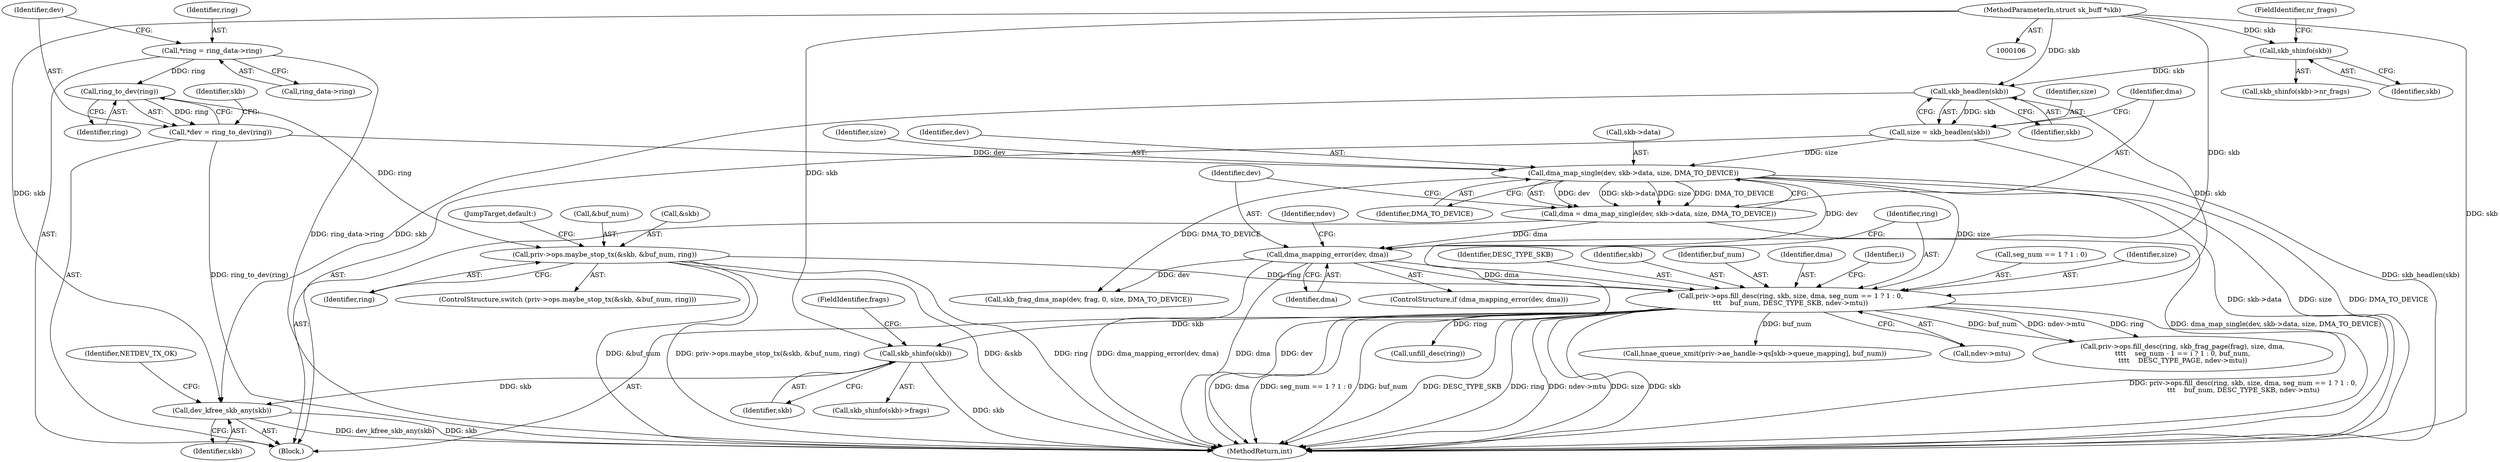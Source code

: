 digraph "1_linux_27463ad99f738ed93c7c8b3e2e5bc8c4853a2ff2_0@API" {
"1000396" [label="(Call,dev_kfree_skb_any(skb))"];
"1000179" [label="(Call,skb_headlen(skb))"];
"1000168" [label="(Call,skb_shinfo(skb))"];
"1000108" [label="(MethodParameterIn,struct sk_buff *skb)"];
"1000236" [label="(Call,skb_shinfo(skb))"];
"1000205" [label="(Call,priv->ops.fill_desc(ring, skb, size, dma, seg_num == 1 ? 1 : 0,\n\t\t\t    buf_num, DESC_TYPE_SKB, ndev->mtu))"];
"1000136" [label="(Call,priv->ops.maybe_stop_tx(&skb, &buf_num, ring))"];
"1000125" [label="(Call,ring_to_dev(ring))"];
"1000117" [label="(Call,*ring = ring_data->ring)"];
"1000183" [label="(Call,dma_map_single(dev, skb->data, size, DMA_TO_DEVICE))"];
"1000123" [label="(Call,*dev = ring_to_dev(ring))"];
"1000177" [label="(Call,size = skb_headlen(skb))"];
"1000191" [label="(Call,dma_mapping_error(dev, dma))"];
"1000181" [label="(Call,dma = dma_map_single(dev, skb->data, size, DMA_TO_DEVICE))"];
"1000188" [label="(Identifier,size)"];
"1000206" [label="(Identifier,ring)"];
"1000177" [label="(Call,size = skb_headlen(skb))"];
"1000210" [label="(Call,seg_num == 1 ? 1 : 0)"];
"1000117" [label="(Call,*ring = ring_data->ring)"];
"1000235" [label="(Call,skb_shinfo(skb)->frags)"];
"1000248" [label="(Call,skb_frag_dma_map(dev, frag, 0, size, DMA_TO_DEVICE))"];
"1000137" [label="(Call,&skb)"];
"1000162" [label="(JumpTarget,default:)"];
"1000208" [label="(Identifier,size)"];
"1000125" [label="(Call,ring_to_dev(ring))"];
"1000124" [label="(Identifier,dev)"];
"1000181" [label="(Call,dma = dma_map_single(dev, skb->data, size, DMA_TO_DEVICE))"];
"1000190" [label="(ControlStructure,if (dma_mapping_error(dev, dma)))"];
"1000168" [label="(Call,skb_shinfo(skb))"];
"1000237" [label="(Identifier,skb)"];
"1000218" [label="(Call,ndev->mtu)"];
"1000396" [label="(Call,dev_kfree_skb_any(skb))"];
"1000397" [label="(Identifier,skb)"];
"1000108" [label="(MethodParameterIn,struct sk_buff *skb)"];
"1000179" [label="(Call,skb_headlen(skb))"];
"1000217" [label="(Identifier,DESC_TYPE_SKB)"];
"1000270" [label="(Call,priv->ops.fill_desc(ring, skb_frag_page(frag), size, dma,\n\t\t\t\t    seg_num - 1 == i ? 1 : 0, buf_num,\n\t\t\t\t    DESC_TYPE_PAGE, ndev->mtu))"];
"1000126" [label="(Identifier,ring)"];
"1000189" [label="(Identifier,DMA_TO_DEVICE)"];
"1000399" [label="(Identifier,NETDEV_TX_OK)"];
"1000192" [label="(Identifier,dev)"];
"1000207" [label="(Identifier,skb)"];
"1000348" [label="(Call,unfill_desc(ring))"];
"1000182" [label="(Identifier,dma)"];
"1000216" [label="(Identifier,buf_num)"];
"1000183" [label="(Call,dma_map_single(dev, skb->data, size, DMA_TO_DEVICE))"];
"1000196" [label="(Identifier,ndev)"];
"1000135" [label="(ControlStructure,switch (priv->ops.maybe_stop_tx(&skb, &buf_num, ring)))"];
"1000139" [label="(Call,&buf_num)"];
"1000169" [label="(Identifier,skb)"];
"1000170" [label="(FieldIdentifier,nr_frags)"];
"1000184" [label="(Identifier,dev)"];
"1000118" [label="(Identifier,ring)"];
"1000193" [label="(Identifier,dma)"];
"1000205" [label="(Call,priv->ops.fill_desc(ring, skb, size, dma, seg_num == 1 ? 1 : 0,\n\t\t\t    buf_num, DESC_TYPE_SKB, ndev->mtu))"];
"1000238" [label="(FieldIdentifier,frags)"];
"1000119" [label="(Call,ring_data->ring)"];
"1000209" [label="(Identifier,dma)"];
"1000136" [label="(Call,priv->ops.maybe_stop_tx(&skb, &buf_num, ring))"];
"1000236" [label="(Call,skb_shinfo(skb))"];
"1000223" [label="(Identifier,i)"];
"1000167" [label="(Call,skb_shinfo(skb)->nr_frags)"];
"1000178" [label="(Identifier,size)"];
"1000180" [label="(Identifier,skb)"];
"1000409" [label="(MethodReturn,int)"];
"1000141" [label="(Identifier,ring)"];
"1000185" [label="(Call,skb->data)"];
"1000138" [label="(Identifier,skb)"];
"1000191" [label="(Call,dma_mapping_error(dev, dma))"];
"1000312" [label="(Call,hnae_queue_xmit(priv->ae_handle->qs[skb->queue_mapping], buf_num))"];
"1000123" [label="(Call,*dev = ring_to_dev(ring))"];
"1000110" [label="(Block,)"];
"1000396" -> "1000110"  [label="AST: "];
"1000396" -> "1000397"  [label="CFG: "];
"1000397" -> "1000396"  [label="AST: "];
"1000399" -> "1000396"  [label="CFG: "];
"1000396" -> "1000409"  [label="DDG: dev_kfree_skb_any(skb)"];
"1000396" -> "1000409"  [label="DDG: skb"];
"1000179" -> "1000396"  [label="DDG: skb"];
"1000236" -> "1000396"  [label="DDG: skb"];
"1000108" -> "1000396"  [label="DDG: skb"];
"1000179" -> "1000177"  [label="AST: "];
"1000179" -> "1000180"  [label="CFG: "];
"1000180" -> "1000179"  [label="AST: "];
"1000177" -> "1000179"  [label="CFG: "];
"1000179" -> "1000177"  [label="DDG: skb"];
"1000168" -> "1000179"  [label="DDG: skb"];
"1000108" -> "1000179"  [label="DDG: skb"];
"1000179" -> "1000205"  [label="DDG: skb"];
"1000168" -> "1000167"  [label="AST: "];
"1000168" -> "1000169"  [label="CFG: "];
"1000169" -> "1000168"  [label="AST: "];
"1000170" -> "1000168"  [label="CFG: "];
"1000108" -> "1000168"  [label="DDG: skb"];
"1000108" -> "1000106"  [label="AST: "];
"1000108" -> "1000409"  [label="DDG: skb"];
"1000108" -> "1000205"  [label="DDG: skb"];
"1000108" -> "1000236"  [label="DDG: skb"];
"1000236" -> "1000235"  [label="AST: "];
"1000236" -> "1000237"  [label="CFG: "];
"1000237" -> "1000236"  [label="AST: "];
"1000238" -> "1000236"  [label="CFG: "];
"1000236" -> "1000409"  [label="DDG: skb"];
"1000205" -> "1000236"  [label="DDG: skb"];
"1000205" -> "1000110"  [label="AST: "];
"1000205" -> "1000218"  [label="CFG: "];
"1000206" -> "1000205"  [label="AST: "];
"1000207" -> "1000205"  [label="AST: "];
"1000208" -> "1000205"  [label="AST: "];
"1000209" -> "1000205"  [label="AST: "];
"1000210" -> "1000205"  [label="AST: "];
"1000216" -> "1000205"  [label="AST: "];
"1000217" -> "1000205"  [label="AST: "];
"1000218" -> "1000205"  [label="AST: "];
"1000223" -> "1000205"  [label="CFG: "];
"1000205" -> "1000409"  [label="DDG: dma"];
"1000205" -> "1000409"  [label="DDG: seg_num == 1 ? 1 : 0"];
"1000205" -> "1000409"  [label="DDG: buf_num"];
"1000205" -> "1000409"  [label="DDG: DESC_TYPE_SKB"];
"1000205" -> "1000409"  [label="DDG: ring"];
"1000205" -> "1000409"  [label="DDG: ndev->mtu"];
"1000205" -> "1000409"  [label="DDG: size"];
"1000205" -> "1000409"  [label="DDG: skb"];
"1000205" -> "1000409"  [label="DDG: priv->ops.fill_desc(ring, skb, size, dma, seg_num == 1 ? 1 : 0,\n\t\t\t    buf_num, DESC_TYPE_SKB, ndev->mtu)"];
"1000136" -> "1000205"  [label="DDG: ring"];
"1000183" -> "1000205"  [label="DDG: size"];
"1000191" -> "1000205"  [label="DDG: dma"];
"1000205" -> "1000270"  [label="DDG: ring"];
"1000205" -> "1000270"  [label="DDG: buf_num"];
"1000205" -> "1000270"  [label="DDG: ndev->mtu"];
"1000205" -> "1000312"  [label="DDG: buf_num"];
"1000205" -> "1000348"  [label="DDG: ring"];
"1000136" -> "1000135"  [label="AST: "];
"1000136" -> "1000141"  [label="CFG: "];
"1000137" -> "1000136"  [label="AST: "];
"1000139" -> "1000136"  [label="AST: "];
"1000141" -> "1000136"  [label="AST: "];
"1000162" -> "1000136"  [label="CFG: "];
"1000136" -> "1000409"  [label="DDG: ring"];
"1000136" -> "1000409"  [label="DDG: &buf_num"];
"1000136" -> "1000409"  [label="DDG: priv->ops.maybe_stop_tx(&skb, &buf_num, ring)"];
"1000136" -> "1000409"  [label="DDG: &skb"];
"1000125" -> "1000136"  [label="DDG: ring"];
"1000125" -> "1000123"  [label="AST: "];
"1000125" -> "1000126"  [label="CFG: "];
"1000126" -> "1000125"  [label="AST: "];
"1000123" -> "1000125"  [label="CFG: "];
"1000125" -> "1000123"  [label="DDG: ring"];
"1000117" -> "1000125"  [label="DDG: ring"];
"1000117" -> "1000110"  [label="AST: "];
"1000117" -> "1000119"  [label="CFG: "];
"1000118" -> "1000117"  [label="AST: "];
"1000119" -> "1000117"  [label="AST: "];
"1000124" -> "1000117"  [label="CFG: "];
"1000117" -> "1000409"  [label="DDG: ring_data->ring"];
"1000183" -> "1000181"  [label="AST: "];
"1000183" -> "1000189"  [label="CFG: "];
"1000184" -> "1000183"  [label="AST: "];
"1000185" -> "1000183"  [label="AST: "];
"1000188" -> "1000183"  [label="AST: "];
"1000189" -> "1000183"  [label="AST: "];
"1000181" -> "1000183"  [label="CFG: "];
"1000183" -> "1000409"  [label="DDG: skb->data"];
"1000183" -> "1000409"  [label="DDG: size"];
"1000183" -> "1000409"  [label="DDG: DMA_TO_DEVICE"];
"1000183" -> "1000181"  [label="DDG: dev"];
"1000183" -> "1000181"  [label="DDG: skb->data"];
"1000183" -> "1000181"  [label="DDG: size"];
"1000183" -> "1000181"  [label="DDG: DMA_TO_DEVICE"];
"1000123" -> "1000183"  [label="DDG: dev"];
"1000177" -> "1000183"  [label="DDG: size"];
"1000183" -> "1000191"  [label="DDG: dev"];
"1000183" -> "1000248"  [label="DDG: DMA_TO_DEVICE"];
"1000123" -> "1000110"  [label="AST: "];
"1000124" -> "1000123"  [label="AST: "];
"1000138" -> "1000123"  [label="CFG: "];
"1000123" -> "1000409"  [label="DDG: ring_to_dev(ring)"];
"1000177" -> "1000110"  [label="AST: "];
"1000178" -> "1000177"  [label="AST: "];
"1000182" -> "1000177"  [label="CFG: "];
"1000177" -> "1000409"  [label="DDG: skb_headlen(skb)"];
"1000191" -> "1000190"  [label="AST: "];
"1000191" -> "1000193"  [label="CFG: "];
"1000192" -> "1000191"  [label="AST: "];
"1000193" -> "1000191"  [label="AST: "];
"1000196" -> "1000191"  [label="CFG: "];
"1000206" -> "1000191"  [label="CFG: "];
"1000191" -> "1000409"  [label="DDG: dma_mapping_error(dev, dma)"];
"1000191" -> "1000409"  [label="DDG: dma"];
"1000191" -> "1000409"  [label="DDG: dev"];
"1000181" -> "1000191"  [label="DDG: dma"];
"1000191" -> "1000248"  [label="DDG: dev"];
"1000181" -> "1000110"  [label="AST: "];
"1000182" -> "1000181"  [label="AST: "];
"1000192" -> "1000181"  [label="CFG: "];
"1000181" -> "1000409"  [label="DDG: dma_map_single(dev, skb->data, size, DMA_TO_DEVICE)"];
}
